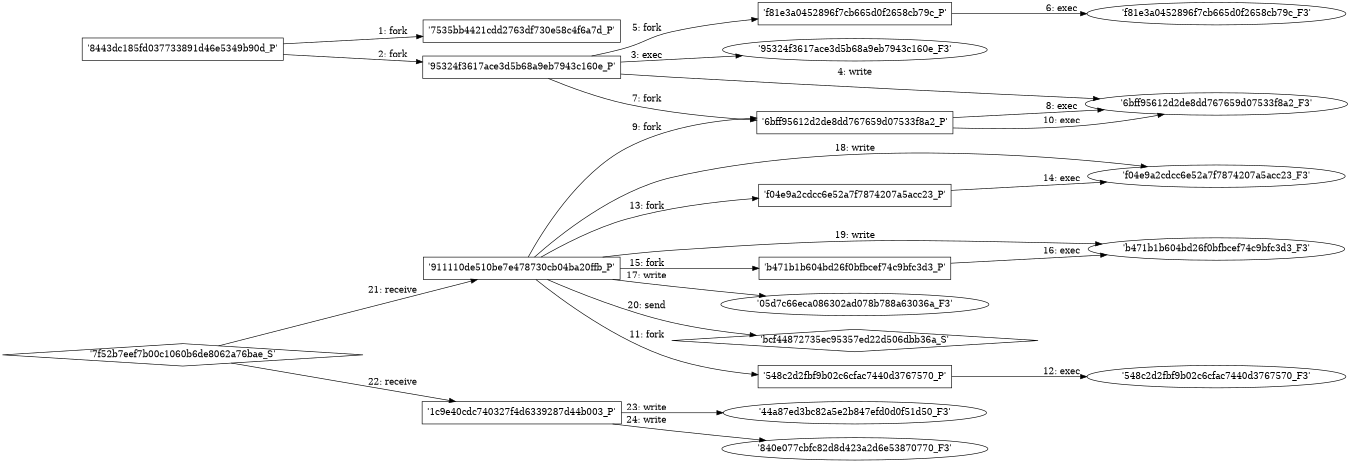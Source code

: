 digraph "D:\Learning\Paper\apt\基于CTI的攻击预警\Dataset\攻击图\ASGfromALLCTI\Vulnerability Spotlight Content Security Policy bypass in Microsoft Edge, Google Chrome and Apple Safari.dot" {
rankdir="LR"
size="9"
fixedsize="false"
splines="true"
nodesep=0.3
ranksep=0
fontsize=10
overlap="scalexy"
engine= "neato"
	"'8443dc185fd037733891d46e5349b90d_P'" [node_type=Process shape=box]
	"'7535bb4421cdd2763df730e58c4f6a7d_P'" [node_type=Process shape=box]
	"'8443dc185fd037733891d46e5349b90d_P'" -> "'7535bb4421cdd2763df730e58c4f6a7d_P'" [label="1: fork"]
	"'8443dc185fd037733891d46e5349b90d_P'" [node_type=Process shape=box]
	"'95324f3617ace3d5b68a9eb7943c160e_P'" [node_type=Process shape=box]
	"'8443dc185fd037733891d46e5349b90d_P'" -> "'95324f3617ace3d5b68a9eb7943c160e_P'" [label="2: fork"]
	"'95324f3617ace3d5b68a9eb7943c160e_P'" [node_type=Process shape=box]
	"'95324f3617ace3d5b68a9eb7943c160e_F3'" [node_type=File shape=ellipse]
	"'95324f3617ace3d5b68a9eb7943c160e_P'" -> "'95324f3617ace3d5b68a9eb7943c160e_F3'" [label="3: exec"]
	"'6bff95612d2de8dd767659d07533f8a2_F3'" [node_type=file shape=ellipse]
	"'95324f3617ace3d5b68a9eb7943c160e_P'" [node_type=Process shape=box]
	"'95324f3617ace3d5b68a9eb7943c160e_P'" -> "'6bff95612d2de8dd767659d07533f8a2_F3'" [label="4: write"]
	"'95324f3617ace3d5b68a9eb7943c160e_P'" [node_type=Process shape=box]
	"'f81e3a0452896f7cb665d0f2658cb79c_P'" [node_type=Process shape=box]
	"'95324f3617ace3d5b68a9eb7943c160e_P'" -> "'f81e3a0452896f7cb665d0f2658cb79c_P'" [label="5: fork"]
	"'f81e3a0452896f7cb665d0f2658cb79c_P'" [node_type=Process shape=box]
	"'f81e3a0452896f7cb665d0f2658cb79c_F3'" [node_type=File shape=ellipse]
	"'f81e3a0452896f7cb665d0f2658cb79c_P'" -> "'f81e3a0452896f7cb665d0f2658cb79c_F3'" [label="6: exec"]
	"'95324f3617ace3d5b68a9eb7943c160e_P'" [node_type=Process shape=box]
	"'6bff95612d2de8dd767659d07533f8a2_P'" [node_type=Process shape=box]
	"'95324f3617ace3d5b68a9eb7943c160e_P'" -> "'6bff95612d2de8dd767659d07533f8a2_P'" [label="7: fork"]
	"'6bff95612d2de8dd767659d07533f8a2_P'" [node_type=Process shape=box]
	"'6bff95612d2de8dd767659d07533f8a2_F3'" [node_type=File shape=ellipse]
	"'6bff95612d2de8dd767659d07533f8a2_P'" -> "'6bff95612d2de8dd767659d07533f8a2_F3'" [label="8: exec"]
	"'911110de510be7e478730cb04ba20ffb_P'" [node_type=Process shape=box]
	"'6bff95612d2de8dd767659d07533f8a2_P'" [node_type=Process shape=box]
	"'911110de510be7e478730cb04ba20ffb_P'" -> "'6bff95612d2de8dd767659d07533f8a2_P'" [label="9: fork"]
	"'6bff95612d2de8dd767659d07533f8a2_P'" [node_type=Process shape=box]
	"'6bff95612d2de8dd767659d07533f8a2_F3'" [node_type=File shape=ellipse]
	"'6bff95612d2de8dd767659d07533f8a2_P'" -> "'6bff95612d2de8dd767659d07533f8a2_F3'" [label="10: exec"]
	"'911110de510be7e478730cb04ba20ffb_P'" [node_type=Process shape=box]
	"'548c2d2fbf9b02c6cfac7440d3767570_P'" [node_type=Process shape=box]
	"'911110de510be7e478730cb04ba20ffb_P'" -> "'548c2d2fbf9b02c6cfac7440d3767570_P'" [label="11: fork"]
	"'548c2d2fbf9b02c6cfac7440d3767570_P'" [node_type=Process shape=box]
	"'548c2d2fbf9b02c6cfac7440d3767570_F3'" [node_type=File shape=ellipse]
	"'548c2d2fbf9b02c6cfac7440d3767570_P'" -> "'548c2d2fbf9b02c6cfac7440d3767570_F3'" [label="12: exec"]
	"'911110de510be7e478730cb04ba20ffb_P'" [node_type=Process shape=box]
	"'f04e9a2cdcc6e52a7f7874207a5acc23_P'" [node_type=Process shape=box]
	"'911110de510be7e478730cb04ba20ffb_P'" -> "'f04e9a2cdcc6e52a7f7874207a5acc23_P'" [label="13: fork"]
	"'f04e9a2cdcc6e52a7f7874207a5acc23_P'" [node_type=Process shape=box]
	"'f04e9a2cdcc6e52a7f7874207a5acc23_F3'" [node_type=File shape=ellipse]
	"'f04e9a2cdcc6e52a7f7874207a5acc23_P'" -> "'f04e9a2cdcc6e52a7f7874207a5acc23_F3'" [label="14: exec"]
	"'911110de510be7e478730cb04ba20ffb_P'" [node_type=Process shape=box]
	"'b471b1b604bd26f0bfbcef74c9bfc3d3_P'" [node_type=Process shape=box]
	"'911110de510be7e478730cb04ba20ffb_P'" -> "'b471b1b604bd26f0bfbcef74c9bfc3d3_P'" [label="15: fork"]
	"'b471b1b604bd26f0bfbcef74c9bfc3d3_P'" [node_type=Process shape=box]
	"'b471b1b604bd26f0bfbcef74c9bfc3d3_F3'" [node_type=File shape=ellipse]
	"'b471b1b604bd26f0bfbcef74c9bfc3d3_P'" -> "'b471b1b604bd26f0bfbcef74c9bfc3d3_F3'" [label="16: exec"]
	"'05d7c66eca086302ad078b788a63036a_F3'" [node_type=file shape=ellipse]
	"'911110de510be7e478730cb04ba20ffb_P'" [node_type=Process shape=box]
	"'911110de510be7e478730cb04ba20ffb_P'" -> "'05d7c66eca086302ad078b788a63036a_F3'" [label="17: write"]
	"'f04e9a2cdcc6e52a7f7874207a5acc23_F3'" [node_type=file shape=ellipse]
	"'911110de510be7e478730cb04ba20ffb_P'" [node_type=Process shape=box]
	"'911110de510be7e478730cb04ba20ffb_P'" -> "'f04e9a2cdcc6e52a7f7874207a5acc23_F3'" [label="18: write"]
	"'b471b1b604bd26f0bfbcef74c9bfc3d3_F3'" [node_type=file shape=ellipse]
	"'911110de510be7e478730cb04ba20ffb_P'" [node_type=Process shape=box]
	"'911110de510be7e478730cb04ba20ffb_P'" -> "'b471b1b604bd26f0bfbcef74c9bfc3d3_F3'" [label="19: write"]
	"'bcf44872735ec95357ed22d506dbb36a_S'" [node_type=Socket shape=diamond]
	"'911110de510be7e478730cb04ba20ffb_P'" [node_type=Process shape=box]
	"'911110de510be7e478730cb04ba20ffb_P'" -> "'bcf44872735ec95357ed22d506dbb36a_S'" [label="20: send"]
	"'911110de510be7e478730cb04ba20ffb_P'" [node_type=Process shape=box]
	"'7f52b7eef7b00c1060b6de8062a76bae_S'" [node_type=Socket shape=diamond]
	"'7f52b7eef7b00c1060b6de8062a76bae_S'" -> "'911110de510be7e478730cb04ba20ffb_P'" [label="21: receive"]
	"'1c9e40cdc740327f4d6339287d44b003_P'" [node_type=Process shape=box]
	"'7f52b7eef7b00c1060b6de8062a76bae_S'" [node_type=Socket shape=diamond]
	"'7f52b7eef7b00c1060b6de8062a76bae_S'" -> "'1c9e40cdc740327f4d6339287d44b003_P'" [label="22: receive"]
	"'44a87ed3bc82a5e2b847efd0d0f51d50_F3'" [node_type=file shape=ellipse]
	"'1c9e40cdc740327f4d6339287d44b003_P'" [node_type=Process shape=box]
	"'1c9e40cdc740327f4d6339287d44b003_P'" -> "'44a87ed3bc82a5e2b847efd0d0f51d50_F3'" [label="23: write"]
	"'840e077cbfc82d8d423a2d6e53870770_F3'" [node_type=file shape=ellipse]
	"'1c9e40cdc740327f4d6339287d44b003_P'" [node_type=Process shape=box]
	"'1c9e40cdc740327f4d6339287d44b003_P'" -> "'840e077cbfc82d8d423a2d6e53870770_F3'" [label="24: write"]
}
